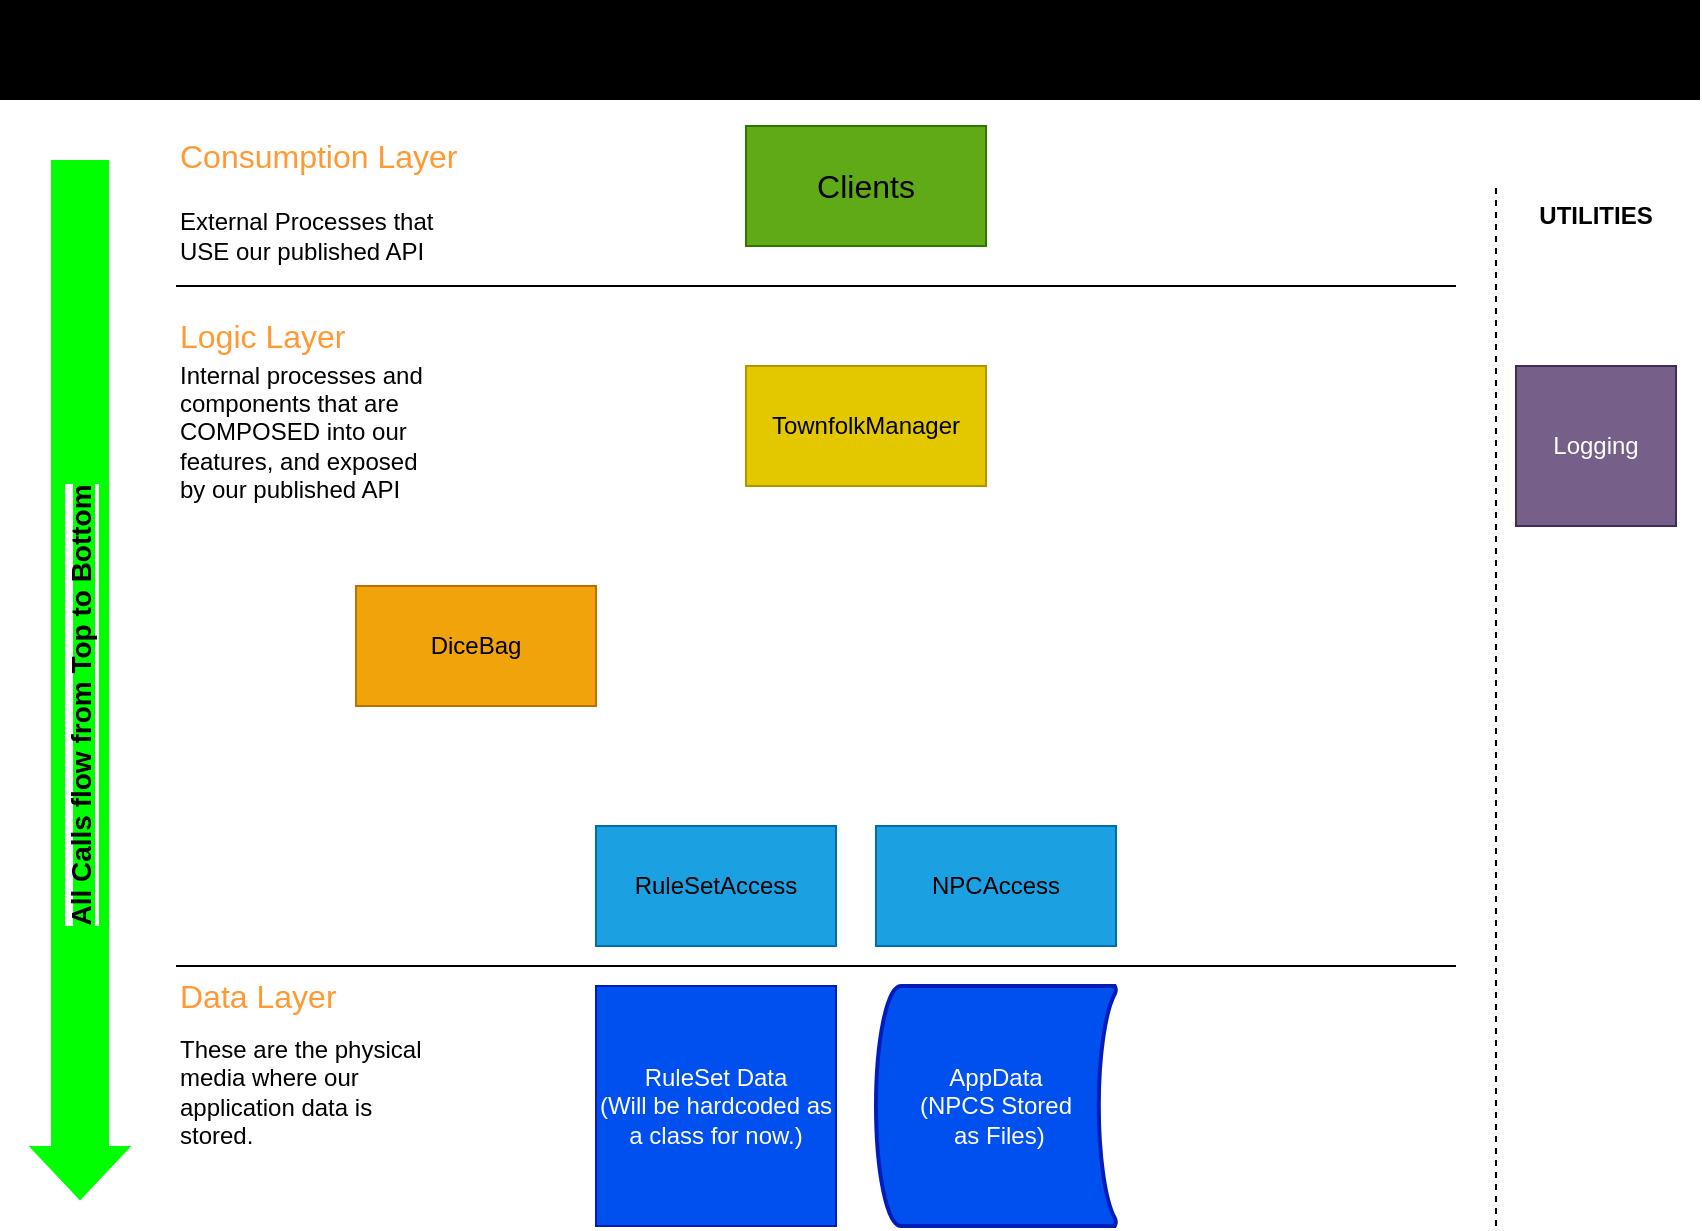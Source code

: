 <mxfile version="24.6.4" type="device">
  <diagram name="Page-1" id="vdleDvqA2-1QruEeKI7N">
    <mxGraphModel dx="984" dy="642" grid="1" gridSize="10" guides="1" tooltips="1" connect="1" arrows="1" fold="1" page="1" pageScale="1" pageWidth="850" pageHeight="1100" math="0" shadow="0">
      <root>
        <mxCell id="0" />
        <mxCell id="1" parent="0" />
        <mxCell id="XqQ89dWD8sBv14rsMhlI-1" value="&lt;font style=&quot;font-size: 18px;&quot;&gt;Townsfolk Generator - Static Architecture Diagram&lt;/font&gt;" style="text;html=1;align=center;verticalAlign=middle;whiteSpace=wrap;rounded=0;fillColor=#000000;" vertex="1" parent="1">
          <mxGeometry width="850" height="50" as="geometry" />
        </mxCell>
        <mxCell id="XqQ89dWD8sBv14rsMhlI-2" value="&lt;font color=&quot;#000000&quot; style=&quot;font-size: 16px;&quot;&gt;Clients&lt;/font&gt;" style="rounded=0;whiteSpace=wrap;html=1;fillColor=#60a917;fontColor=#ffffff;strokeColor=#2D7600;" vertex="1" parent="1">
          <mxGeometry x="373" y="63" width="120" height="60" as="geometry" />
        </mxCell>
        <mxCell id="XqQ89dWD8sBv14rsMhlI-3" value="" style="endArrow=none;html=1;rounded=0;" edge="1" parent="1">
          <mxGeometry width="50" height="50" relative="1" as="geometry">
            <mxPoint x="88" y="143" as="sourcePoint" />
            <mxPoint x="728" y="143" as="targetPoint" />
          </mxGeometry>
        </mxCell>
        <mxCell id="XqQ89dWD8sBv14rsMhlI-4" value="&lt;font color=&quot;#000000&quot;&gt;RuleSetAccess&lt;/font&gt;" style="rounded=0;whiteSpace=wrap;html=1;fillColor=#1ba1e2;fontColor=#ffffff;strokeColor=#006EAF;" vertex="1" parent="1">
          <mxGeometry x="298" y="413" width="120" height="60" as="geometry" />
        </mxCell>
        <mxCell id="XqQ89dWD8sBv14rsMhlI-5" value="&lt;font color=&quot;#000000&quot;&gt;NPCAccess&lt;/font&gt;" style="rounded=0;whiteSpace=wrap;html=1;fillColor=#1ba1e2;fontColor=#ffffff;strokeColor=#006EAF;" vertex="1" parent="1">
          <mxGeometry x="438" y="413" width="120" height="60" as="geometry" />
        </mxCell>
        <mxCell id="XqQ89dWD8sBv14rsMhlI-6" value="RuleSet Data&lt;br&gt;(Will be hardcoded as a class for now.)" style="rounded=0;whiteSpace=wrap;html=1;fillColor=#0050ef;fontColor=#ffffff;strokeColor=#001DBC;" vertex="1" parent="1">
          <mxGeometry x="298" y="493" width="120" height="120" as="geometry" />
        </mxCell>
        <mxCell id="XqQ89dWD8sBv14rsMhlI-7" value="AppData&lt;div&gt;(NPCS Stored&lt;br&gt;&amp;nbsp;as Files)&lt;/div&gt;" style="strokeWidth=2;html=1;shape=mxgraph.flowchart.stored_data;whiteSpace=wrap;fillColor=#0050ef;fontColor=#ffffff;strokeColor=#001DBC;" vertex="1" parent="1">
          <mxGeometry x="438" y="493" width="120" height="120" as="geometry" />
        </mxCell>
        <mxCell id="XqQ89dWD8sBv14rsMhlI-8" value="TownfolkManager" style="rounded=0;whiteSpace=wrap;html=1;fillColor=#e3c800;fontColor=#000000;strokeColor=#B09500;" vertex="1" parent="1">
          <mxGeometry x="373" y="183" width="120" height="60" as="geometry" />
        </mxCell>
        <mxCell id="XqQ89dWD8sBv14rsMhlI-9" value="DiceBag" style="rounded=0;whiteSpace=wrap;html=1;fillColor=#f0a30a;fontColor=#000000;strokeColor=#BD7000;" vertex="1" parent="1">
          <mxGeometry x="178" y="293" width="120" height="60" as="geometry" />
        </mxCell>
        <mxCell id="XqQ89dWD8sBv14rsMhlI-10" value="Logging" style="whiteSpace=wrap;html=1;aspect=fixed;fillColor=#76608a;fontColor=#ffffff;strokeColor=#432D57;" vertex="1" parent="1">
          <mxGeometry x="758" y="183" width="80" height="80" as="geometry" />
        </mxCell>
        <mxCell id="XqQ89dWD8sBv14rsMhlI-12" value="&lt;b&gt;UTILITIES&lt;/b&gt;" style="text;html=1;align=center;verticalAlign=middle;whiteSpace=wrap;rounded=0;" vertex="1" parent="1">
          <mxGeometry x="768" y="93" width="60" height="30" as="geometry" />
        </mxCell>
        <mxCell id="XqQ89dWD8sBv14rsMhlI-14" value="" style="endArrow=none;dashed=1;html=1;rounded=0;" edge="1" parent="1">
          <mxGeometry width="50" height="50" relative="1" as="geometry">
            <mxPoint x="748" y="613" as="sourcePoint" />
            <mxPoint x="748" y="93" as="targetPoint" />
          </mxGeometry>
        </mxCell>
        <mxCell id="XqQ89dWD8sBv14rsMhlI-19" value="" style="endArrow=none;html=1;rounded=0;" edge="1" parent="1">
          <mxGeometry width="50" height="50" relative="1" as="geometry">
            <mxPoint x="88" y="483" as="sourcePoint" />
            <mxPoint x="728" y="483" as="targetPoint" />
          </mxGeometry>
        </mxCell>
        <mxCell id="XqQ89dWD8sBv14rsMhlI-21" value="External Processes that USE our published API" style="text;html=1;align=left;verticalAlign=middle;whiteSpace=wrap;rounded=0;" vertex="1" parent="1">
          <mxGeometry x="88" y="103" width="130" height="30" as="geometry" />
        </mxCell>
        <mxCell id="XqQ89dWD8sBv14rsMhlI-22" value="&lt;font style=&quot;font-size: 16px;&quot; color=&quot;#ff9933&quot;&gt;Consumption Layer&lt;/font&gt;" style="text;html=1;align=left;verticalAlign=middle;whiteSpace=wrap;rounded=0;" vertex="1" parent="1">
          <mxGeometry x="88" y="63" width="150" height="30" as="geometry" />
        </mxCell>
        <mxCell id="XqQ89dWD8sBv14rsMhlI-23" value="Internal processes and components that are COMPOSED into our features, and exposed by our published API" style="text;html=1;align=left;verticalAlign=middle;whiteSpace=wrap;rounded=0;" vertex="1" parent="1">
          <mxGeometry x="88" y="168" width="130" height="95" as="geometry" />
        </mxCell>
        <mxCell id="XqQ89dWD8sBv14rsMhlI-24" value="&lt;font style=&quot;font-size: 16px;&quot; color=&quot;#ff9933&quot;&gt;Logic Layer&lt;/font&gt;" style="text;html=1;align=left;verticalAlign=middle;whiteSpace=wrap;rounded=0;" vertex="1" parent="1">
          <mxGeometry x="88" y="153" width="150" height="30" as="geometry" />
        </mxCell>
        <mxCell id="XqQ89dWD8sBv14rsMhlI-26" value="These are the physical media where our application data is stored." style="text;html=1;align=left;verticalAlign=middle;whiteSpace=wrap;rounded=0;" vertex="1" parent="1">
          <mxGeometry x="88" y="498" width="130" height="95" as="geometry" />
        </mxCell>
        <mxCell id="XqQ89dWD8sBv14rsMhlI-27" value="&lt;font style=&quot;font-size: 16px;&quot; color=&quot;#ff9933&quot;&gt;Data Layer&lt;/font&gt;" style="text;html=1;align=left;verticalAlign=middle;whiteSpace=wrap;rounded=0;" vertex="1" parent="1">
          <mxGeometry x="88" y="483" width="150" height="30" as="geometry" />
        </mxCell>
        <mxCell id="XqQ89dWD8sBv14rsMhlI-30" value="" style="shape=flexArrow;endArrow=classic;html=1;rounded=0;width=28;endSize=8.33;fontColor=#000000;fillColor=#00FF00;strokeColor=#00FF00;fontStyle=1" edge="1" parent="1">
          <mxGeometry width="50" height="50" relative="1" as="geometry">
            <mxPoint x="40" y="80" as="sourcePoint" />
            <mxPoint x="40" y="600" as="targetPoint" />
          </mxGeometry>
        </mxCell>
        <mxCell id="XqQ89dWD8sBv14rsMhlI-31" value="&lt;font size=&quot;1&quot; style=&quot;background-color: rgb(0, 255, 0);&quot; color=&quot;#000000&quot;&gt;&lt;b style=&quot;font-size: 14px;&quot;&gt;All Calls flow from Top to Bottom&lt;/b&gt;&lt;/font&gt;" style="edgeLabel;html=1;align=center;verticalAlign=middle;resizable=0;points=[];rotation=-90;" vertex="1" connectable="0" parent="XqQ89dWD8sBv14rsMhlI-30">
          <mxGeometry x="0.485" y="1" relative="1" as="geometry">
            <mxPoint x="-1" y="-113" as="offset" />
          </mxGeometry>
        </mxCell>
      </root>
    </mxGraphModel>
  </diagram>
</mxfile>
